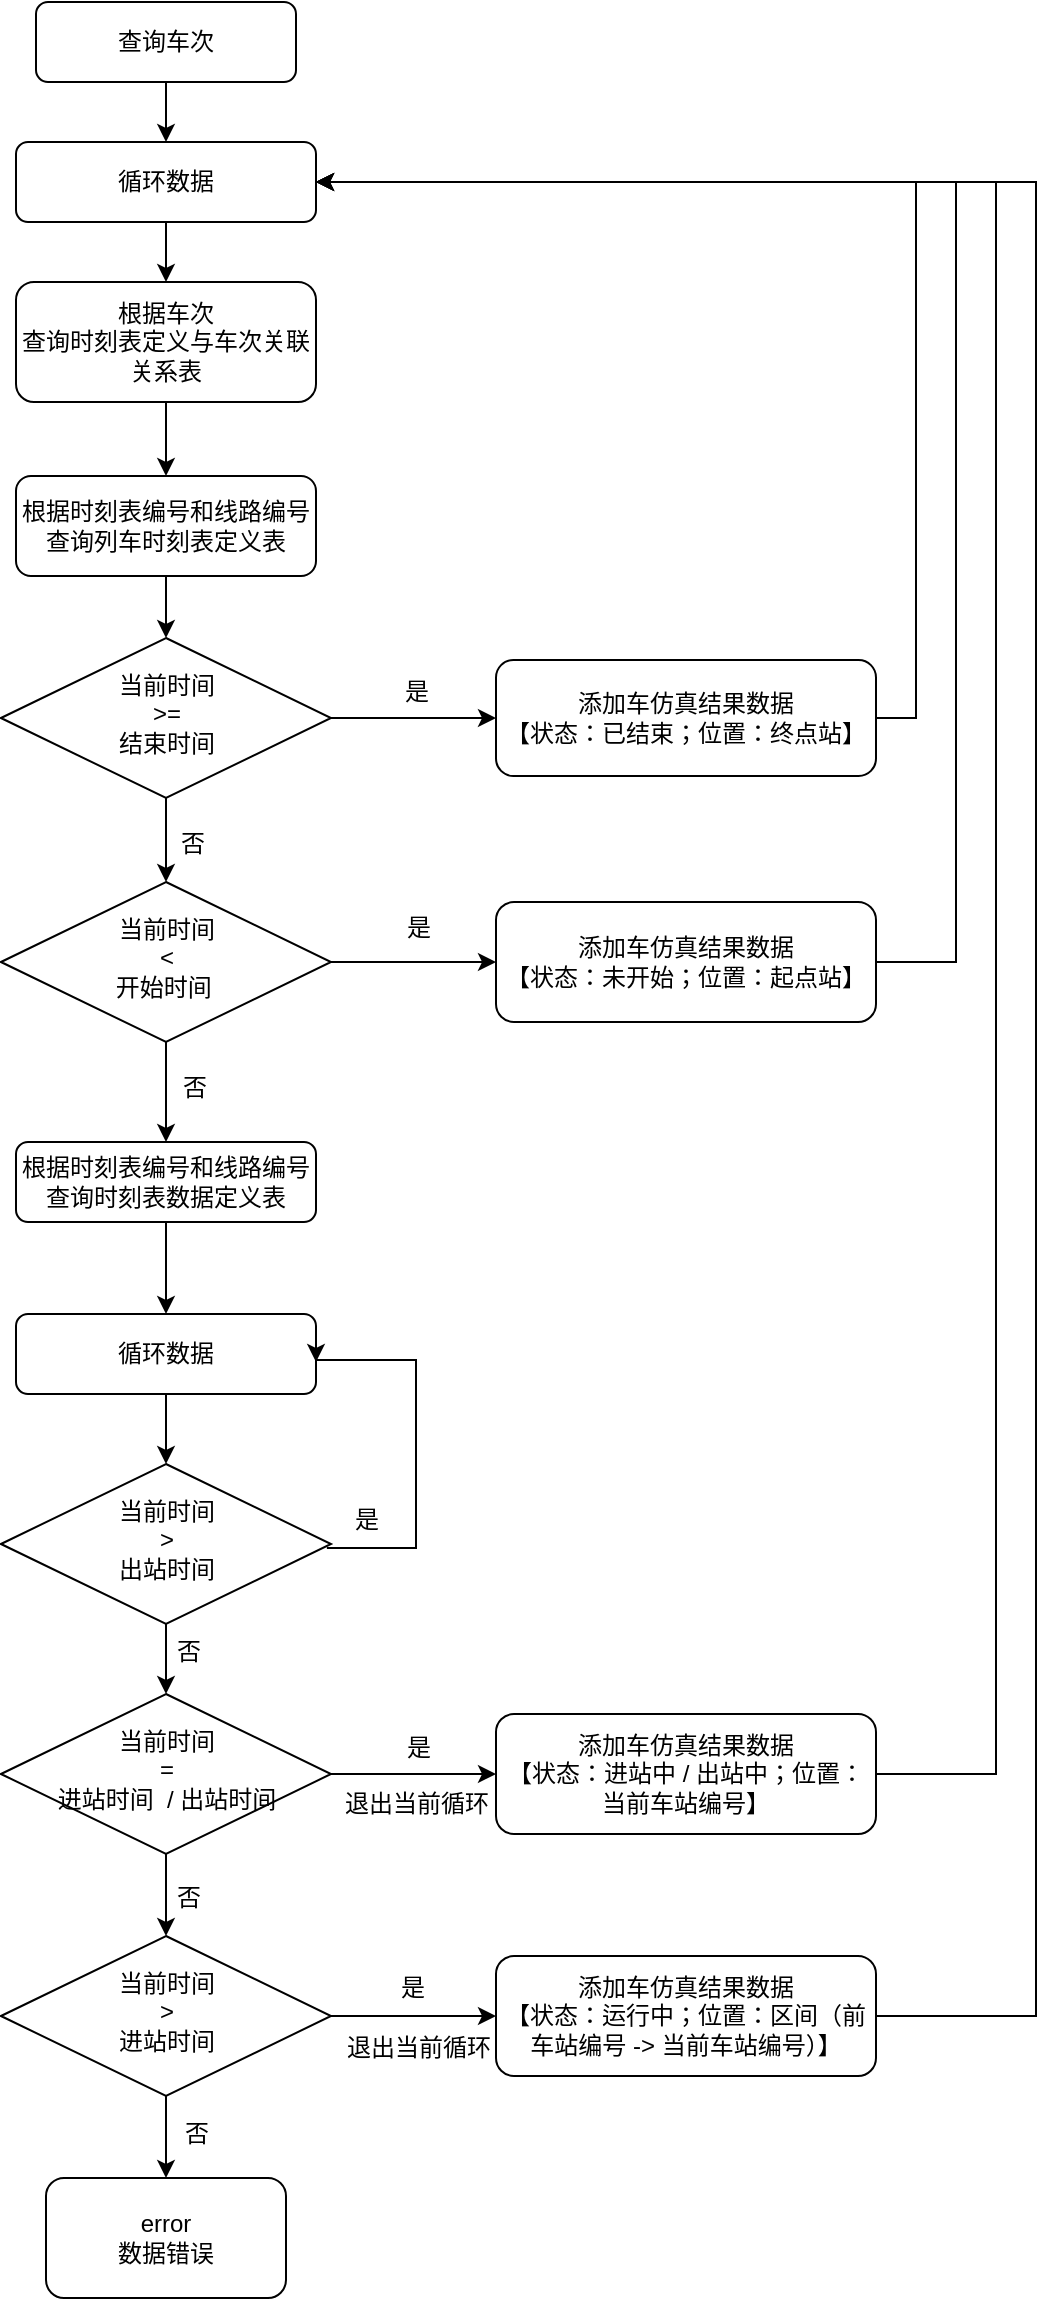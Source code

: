 <mxfile version="23.0.2" type="github">
  <diagram id="C5RBs43oDa-KdzZeNtuy" name="Page-1">
    <mxGraphModel dx="1144" dy="751" grid="1" gridSize="10" guides="1" tooltips="1" connect="1" arrows="1" fold="1" page="1" pageScale="1" pageWidth="1654" pageHeight="2336" math="0" shadow="0">
      <root>
        <mxCell id="WIyWlLk6GJQsqaUBKTNV-0" />
        <mxCell id="WIyWlLk6GJQsqaUBKTNV-1" parent="WIyWlLk6GJQsqaUBKTNV-0" />
        <mxCell id="EsSN8f5Hce0QhLabwmTy-6" style="edgeStyle=orthogonalEdgeStyle;rounded=0;orthogonalLoop=1;jettySize=auto;html=1;exitX=0.5;exitY=1;exitDx=0;exitDy=0;" edge="1" parent="WIyWlLk6GJQsqaUBKTNV-1" source="WIyWlLk6GJQsqaUBKTNV-3" target="EsSN8f5Hce0QhLabwmTy-5">
          <mxGeometry relative="1" as="geometry" />
        </mxCell>
        <mxCell id="WIyWlLk6GJQsqaUBKTNV-3" value="查询车次&lt;br&gt;" style="rounded=1;whiteSpace=wrap;html=1;fontSize=12;glass=0;strokeWidth=1;shadow=0;" parent="WIyWlLk6GJQsqaUBKTNV-1" vertex="1">
          <mxGeometry x="170" y="50" width="130" height="40" as="geometry" />
        </mxCell>
        <mxCell id="EsSN8f5Hce0QhLabwmTy-13" style="edgeStyle=orthogonalEdgeStyle;rounded=0;orthogonalLoop=1;jettySize=auto;html=1;entryX=0.5;entryY=0;entryDx=0;entryDy=0;" edge="1" parent="WIyWlLk6GJQsqaUBKTNV-1" source="EsSN8f5Hce0QhLabwmTy-0" target="EsSN8f5Hce0QhLabwmTy-4">
          <mxGeometry relative="1" as="geometry" />
        </mxCell>
        <mxCell id="EsSN8f5Hce0QhLabwmTy-0" value="根据车次&lt;br&gt;查询时刻表定义与车次关联关系表" style="rounded=1;whiteSpace=wrap;html=1;" vertex="1" parent="WIyWlLk6GJQsqaUBKTNV-1">
          <mxGeometry x="160" y="190" width="150" height="60" as="geometry" />
        </mxCell>
        <mxCell id="EsSN8f5Hce0QhLabwmTy-31" style="edgeStyle=orthogonalEdgeStyle;rounded=0;orthogonalLoop=1;jettySize=auto;html=1;entryX=0.5;entryY=0;entryDx=0;entryDy=0;" edge="1" parent="WIyWlLk6GJQsqaUBKTNV-1" source="EsSN8f5Hce0QhLabwmTy-2" target="EsSN8f5Hce0QhLabwmTy-3">
          <mxGeometry relative="1" as="geometry" />
        </mxCell>
        <mxCell id="EsSN8f5Hce0QhLabwmTy-2" value="根据时刻表编号和线路编号查询时刻表数据定义表" style="rounded=1;whiteSpace=wrap;html=1;" vertex="1" parent="WIyWlLk6GJQsqaUBKTNV-1">
          <mxGeometry x="160" y="620" width="150" height="40" as="geometry" />
        </mxCell>
        <mxCell id="EsSN8f5Hce0QhLabwmTy-32" style="edgeStyle=orthogonalEdgeStyle;rounded=0;orthogonalLoop=1;jettySize=auto;html=1;entryX=0.5;entryY=0;entryDx=0;entryDy=0;" edge="1" parent="WIyWlLk6GJQsqaUBKTNV-1" source="EsSN8f5Hce0QhLabwmTy-3" target="EsSN8f5Hce0QhLabwmTy-27">
          <mxGeometry relative="1" as="geometry" />
        </mxCell>
        <mxCell id="EsSN8f5Hce0QhLabwmTy-3" value="循环数据" style="rounded=1;whiteSpace=wrap;html=1;" vertex="1" parent="WIyWlLk6GJQsqaUBKTNV-1">
          <mxGeometry x="160" y="706" width="150" height="40" as="geometry" />
        </mxCell>
        <mxCell id="EsSN8f5Hce0QhLabwmTy-14" value="" style="edgeStyle=orthogonalEdgeStyle;rounded=0;orthogonalLoop=1;jettySize=auto;html=1;" edge="1" parent="WIyWlLk6GJQsqaUBKTNV-1" source="EsSN8f5Hce0QhLabwmTy-4" target="EsSN8f5Hce0QhLabwmTy-8">
          <mxGeometry relative="1" as="geometry" />
        </mxCell>
        <mxCell id="EsSN8f5Hce0QhLabwmTy-4" value="根据时刻表编号和线路编号查询列车时刻表定义表" style="rounded=1;whiteSpace=wrap;html=1;" vertex="1" parent="WIyWlLk6GJQsqaUBKTNV-1">
          <mxGeometry x="160" y="287" width="150" height="50" as="geometry" />
        </mxCell>
        <mxCell id="EsSN8f5Hce0QhLabwmTy-7" style="edgeStyle=orthogonalEdgeStyle;rounded=0;orthogonalLoop=1;jettySize=auto;html=1;exitX=0.5;exitY=1;exitDx=0;exitDy=0;entryX=0.5;entryY=0;entryDx=0;entryDy=0;" edge="1" parent="WIyWlLk6GJQsqaUBKTNV-1" source="EsSN8f5Hce0QhLabwmTy-5" target="EsSN8f5Hce0QhLabwmTy-0">
          <mxGeometry relative="1" as="geometry" />
        </mxCell>
        <mxCell id="EsSN8f5Hce0QhLabwmTy-5" value="循环数据" style="rounded=1;whiteSpace=wrap;html=1;" vertex="1" parent="WIyWlLk6GJQsqaUBKTNV-1">
          <mxGeometry x="160" y="120" width="150" height="40" as="geometry" />
        </mxCell>
        <mxCell id="EsSN8f5Hce0QhLabwmTy-15" style="edgeStyle=orthogonalEdgeStyle;rounded=0;orthogonalLoop=1;jettySize=auto;html=1;entryX=0;entryY=0.5;entryDx=0;entryDy=0;" edge="1" parent="WIyWlLk6GJQsqaUBKTNV-1" source="EsSN8f5Hce0QhLabwmTy-8" target="EsSN8f5Hce0QhLabwmTy-9">
          <mxGeometry relative="1" as="geometry" />
        </mxCell>
        <mxCell id="EsSN8f5Hce0QhLabwmTy-18" style="edgeStyle=orthogonalEdgeStyle;rounded=0;orthogonalLoop=1;jettySize=auto;html=1;entryX=0.5;entryY=0;entryDx=0;entryDy=0;" edge="1" parent="WIyWlLk6GJQsqaUBKTNV-1" source="EsSN8f5Hce0QhLabwmTy-8" target="EsSN8f5Hce0QhLabwmTy-17">
          <mxGeometry relative="1" as="geometry" />
        </mxCell>
        <mxCell id="EsSN8f5Hce0QhLabwmTy-8" value="当前时间 &lt;br&gt;&amp;gt;=&lt;br&gt;结束时间" style="rhombus;whiteSpace=wrap;html=1;shadow=0;fontFamily=Helvetica;fontSize=12;align=center;strokeWidth=1;spacing=6;spacingTop=-4;" vertex="1" parent="WIyWlLk6GJQsqaUBKTNV-1">
          <mxGeometry x="152.5" y="368" width="165" height="80" as="geometry" />
        </mxCell>
        <mxCell id="EsSN8f5Hce0QhLabwmTy-24" style="edgeStyle=orthogonalEdgeStyle;rounded=0;orthogonalLoop=1;jettySize=auto;html=1;entryX=1;entryY=0.5;entryDx=0;entryDy=0;" edge="1" parent="WIyWlLk6GJQsqaUBKTNV-1" source="EsSN8f5Hce0QhLabwmTy-9" target="EsSN8f5Hce0QhLabwmTy-5">
          <mxGeometry relative="1" as="geometry">
            <Array as="points">
              <mxPoint x="610" y="408" />
              <mxPoint x="610" y="140" />
            </Array>
          </mxGeometry>
        </mxCell>
        <mxCell id="EsSN8f5Hce0QhLabwmTy-9" value="添加车仿真结果数据&lt;br style=&quot;border-color: var(--border-color);&quot;&gt;【状态：已结束；位置：终点站】" style="rounded=1;whiteSpace=wrap;html=1;" vertex="1" parent="WIyWlLk6GJQsqaUBKTNV-1">
          <mxGeometry x="400" y="379" width="190" height="58" as="geometry" />
        </mxCell>
        <mxCell id="EsSN8f5Hce0QhLabwmTy-16" value="是" style="text;html=1;align=center;verticalAlign=middle;resizable=0;points=[];autosize=1;strokeColor=none;fillColor=none;" vertex="1" parent="WIyWlLk6GJQsqaUBKTNV-1">
          <mxGeometry x="340" y="380" width="40" height="30" as="geometry" />
        </mxCell>
        <mxCell id="EsSN8f5Hce0QhLabwmTy-21" style="edgeStyle=orthogonalEdgeStyle;rounded=0;orthogonalLoop=1;jettySize=auto;html=1;entryX=0;entryY=0.5;entryDx=0;entryDy=0;" edge="1" parent="WIyWlLk6GJQsqaUBKTNV-1" source="EsSN8f5Hce0QhLabwmTy-17" target="EsSN8f5Hce0QhLabwmTy-20">
          <mxGeometry relative="1" as="geometry" />
        </mxCell>
        <mxCell id="EsSN8f5Hce0QhLabwmTy-30" style="edgeStyle=orthogonalEdgeStyle;rounded=0;orthogonalLoop=1;jettySize=auto;html=1;entryX=0.5;entryY=0;entryDx=0;entryDy=0;" edge="1" parent="WIyWlLk6GJQsqaUBKTNV-1" source="EsSN8f5Hce0QhLabwmTy-17" target="EsSN8f5Hce0QhLabwmTy-2">
          <mxGeometry relative="1" as="geometry" />
        </mxCell>
        <mxCell id="EsSN8f5Hce0QhLabwmTy-17" value="当前时间 &lt;br&gt;&amp;lt;&lt;br&gt;开始时间&amp;nbsp;" style="rhombus;whiteSpace=wrap;html=1;shadow=0;fontFamily=Helvetica;fontSize=12;align=center;strokeWidth=1;spacing=6;spacingTop=-4;" vertex="1" parent="WIyWlLk6GJQsqaUBKTNV-1">
          <mxGeometry x="152.5" y="490" width="165" height="80" as="geometry" />
        </mxCell>
        <mxCell id="EsSN8f5Hce0QhLabwmTy-19" value="否" style="text;html=1;align=center;verticalAlign=middle;resizable=0;points=[];autosize=1;strokeColor=none;fillColor=none;" vertex="1" parent="WIyWlLk6GJQsqaUBKTNV-1">
          <mxGeometry x="228" y="456" width="40" height="30" as="geometry" />
        </mxCell>
        <mxCell id="EsSN8f5Hce0QhLabwmTy-23" style="edgeStyle=orthogonalEdgeStyle;rounded=0;orthogonalLoop=1;jettySize=auto;html=1;entryX=1;entryY=0.5;entryDx=0;entryDy=0;" edge="1" parent="WIyWlLk6GJQsqaUBKTNV-1" source="EsSN8f5Hce0QhLabwmTy-20" target="EsSN8f5Hce0QhLabwmTy-5">
          <mxGeometry relative="1" as="geometry">
            <mxPoint x="320" y="130" as="targetPoint" />
            <Array as="points">
              <mxPoint x="630" y="530" />
              <mxPoint x="630" y="140" />
            </Array>
          </mxGeometry>
        </mxCell>
        <mxCell id="EsSN8f5Hce0QhLabwmTy-20" value="添加车仿真结果数据&lt;br style=&quot;border-color: var(--border-color);&quot;&gt;【状态：未开始；位置：起点站】" style="rounded=1;whiteSpace=wrap;html=1;" vertex="1" parent="WIyWlLk6GJQsqaUBKTNV-1">
          <mxGeometry x="400" y="500" width="190" height="60" as="geometry" />
        </mxCell>
        <mxCell id="EsSN8f5Hce0QhLabwmTy-22" value="是" style="text;html=1;align=center;verticalAlign=middle;resizable=0;points=[];autosize=1;strokeColor=none;fillColor=none;" vertex="1" parent="WIyWlLk6GJQsqaUBKTNV-1">
          <mxGeometry x="341" y="498" width="40" height="30" as="geometry" />
        </mxCell>
        <mxCell id="EsSN8f5Hce0QhLabwmTy-26" value="否" style="text;html=1;align=center;verticalAlign=middle;resizable=0;points=[];autosize=1;strokeColor=none;fillColor=none;" vertex="1" parent="WIyWlLk6GJQsqaUBKTNV-1">
          <mxGeometry x="229" y="577.5" width="40" height="30" as="geometry" />
        </mxCell>
        <mxCell id="EsSN8f5Hce0QhLabwmTy-33" style="edgeStyle=orthogonalEdgeStyle;rounded=0;orthogonalLoop=1;jettySize=auto;html=1;" edge="1" parent="WIyWlLk6GJQsqaUBKTNV-1">
          <mxGeometry relative="1" as="geometry">
            <mxPoint x="315.438" y="823" as="sourcePoint" />
            <mxPoint x="310" y="730" as="targetPoint" />
            <Array as="points">
              <mxPoint x="360" y="823" />
              <mxPoint x="360" y="729" />
              <mxPoint x="310" y="729" />
            </Array>
          </mxGeometry>
        </mxCell>
        <mxCell id="EsSN8f5Hce0QhLabwmTy-36" style="edgeStyle=orthogonalEdgeStyle;rounded=0;orthogonalLoop=1;jettySize=auto;html=1;entryX=0.5;entryY=0;entryDx=0;entryDy=0;" edge="1" parent="WIyWlLk6GJQsqaUBKTNV-1" source="EsSN8f5Hce0QhLabwmTy-27" target="EsSN8f5Hce0QhLabwmTy-35">
          <mxGeometry relative="1" as="geometry" />
        </mxCell>
        <mxCell id="EsSN8f5Hce0QhLabwmTy-27" value="当前时间 &lt;br&gt;&amp;gt;&lt;br&gt;出站时间" style="rhombus;whiteSpace=wrap;html=1;shadow=0;fontFamily=Helvetica;fontSize=12;align=center;strokeWidth=1;spacing=6;spacingTop=-4;" vertex="1" parent="WIyWlLk6GJQsqaUBKTNV-1">
          <mxGeometry x="152.5" y="781" width="165" height="80" as="geometry" />
        </mxCell>
        <mxCell id="EsSN8f5Hce0QhLabwmTy-34" value="是" style="text;html=1;align=center;verticalAlign=middle;resizable=0;points=[];autosize=1;strokeColor=none;fillColor=none;" vertex="1" parent="WIyWlLk6GJQsqaUBKTNV-1">
          <mxGeometry x="315" y="794" width="40" height="30" as="geometry" />
        </mxCell>
        <mxCell id="EsSN8f5Hce0QhLabwmTy-41" style="edgeStyle=orthogonalEdgeStyle;rounded=0;orthogonalLoop=1;jettySize=auto;html=1;entryX=0;entryY=0.5;entryDx=0;entryDy=0;" edge="1" parent="WIyWlLk6GJQsqaUBKTNV-1" source="EsSN8f5Hce0QhLabwmTy-35" target="EsSN8f5Hce0QhLabwmTy-38">
          <mxGeometry relative="1" as="geometry" />
        </mxCell>
        <mxCell id="EsSN8f5Hce0QhLabwmTy-44" style="edgeStyle=orthogonalEdgeStyle;rounded=0;orthogonalLoop=1;jettySize=auto;html=1;entryX=0.5;entryY=0;entryDx=0;entryDy=0;" edge="1" parent="WIyWlLk6GJQsqaUBKTNV-1" source="EsSN8f5Hce0QhLabwmTy-35" target="EsSN8f5Hce0QhLabwmTy-39">
          <mxGeometry relative="1" as="geometry" />
        </mxCell>
        <mxCell id="EsSN8f5Hce0QhLabwmTy-35" value="当前时间 &lt;br&gt;=&lt;br&gt;进站时间&amp;nbsp; / 出站时间" style="rhombus;whiteSpace=wrap;html=1;shadow=0;fontFamily=Helvetica;fontSize=12;align=center;strokeWidth=1;spacing=6;spacingTop=-4;" vertex="1" parent="WIyWlLk6GJQsqaUBKTNV-1">
          <mxGeometry x="152.5" y="896" width="165" height="80" as="geometry" />
        </mxCell>
        <mxCell id="EsSN8f5Hce0QhLabwmTy-37" value="否" style="text;html=1;align=center;verticalAlign=middle;resizable=0;points=[];autosize=1;strokeColor=none;fillColor=none;" vertex="1" parent="WIyWlLk6GJQsqaUBKTNV-1">
          <mxGeometry x="226" y="860" width="40" height="30" as="geometry" />
        </mxCell>
        <mxCell id="EsSN8f5Hce0QhLabwmTy-49" style="edgeStyle=orthogonalEdgeStyle;rounded=0;orthogonalLoop=1;jettySize=auto;html=1;entryX=1;entryY=0.5;entryDx=0;entryDy=0;" edge="1" parent="WIyWlLk6GJQsqaUBKTNV-1" source="EsSN8f5Hce0QhLabwmTy-38" target="EsSN8f5Hce0QhLabwmTy-5">
          <mxGeometry relative="1" as="geometry">
            <mxPoint x="610" y="310" as="targetPoint" />
            <Array as="points">
              <mxPoint x="650" y="936" />
              <mxPoint x="650" y="140" />
            </Array>
          </mxGeometry>
        </mxCell>
        <mxCell id="EsSN8f5Hce0QhLabwmTy-38" value="添加车仿真结果数据&lt;br style=&quot;border-color: var(--border-color);&quot;&gt;【状态：进站中 / 出站中；位置：当前车站编号】" style="rounded=1;whiteSpace=wrap;html=1;" vertex="1" parent="WIyWlLk6GJQsqaUBKTNV-1">
          <mxGeometry x="400" y="906" width="190" height="60" as="geometry" />
        </mxCell>
        <mxCell id="EsSN8f5Hce0QhLabwmTy-47" style="edgeStyle=orthogonalEdgeStyle;rounded=0;orthogonalLoop=1;jettySize=auto;html=1;entryX=0;entryY=0.5;entryDx=0;entryDy=0;" edge="1" parent="WIyWlLk6GJQsqaUBKTNV-1" source="EsSN8f5Hce0QhLabwmTy-39" target="EsSN8f5Hce0QhLabwmTy-43">
          <mxGeometry relative="1" as="geometry" />
        </mxCell>
        <mxCell id="EsSN8f5Hce0QhLabwmTy-53" style="edgeStyle=orthogonalEdgeStyle;rounded=0;orthogonalLoop=1;jettySize=auto;html=1;entryX=0.5;entryY=0;entryDx=0;entryDy=0;" edge="1" parent="WIyWlLk6GJQsqaUBKTNV-1" source="EsSN8f5Hce0QhLabwmTy-39" target="EsSN8f5Hce0QhLabwmTy-52">
          <mxGeometry relative="1" as="geometry" />
        </mxCell>
        <mxCell id="EsSN8f5Hce0QhLabwmTy-39" value="当前时间 &lt;br&gt;&amp;gt;&lt;br&gt;进站时间" style="rhombus;whiteSpace=wrap;html=1;shadow=0;fontFamily=Helvetica;fontSize=12;align=center;strokeWidth=1;spacing=6;spacingTop=-4;" vertex="1" parent="WIyWlLk6GJQsqaUBKTNV-1">
          <mxGeometry x="152.5" y="1017" width="165" height="80" as="geometry" />
        </mxCell>
        <mxCell id="EsSN8f5Hce0QhLabwmTy-42" value="是" style="text;html=1;align=center;verticalAlign=middle;resizable=0;points=[];autosize=1;strokeColor=none;fillColor=none;" vertex="1" parent="WIyWlLk6GJQsqaUBKTNV-1">
          <mxGeometry x="341" y="908" width="40" height="30" as="geometry" />
        </mxCell>
        <mxCell id="EsSN8f5Hce0QhLabwmTy-51" style="edgeStyle=orthogonalEdgeStyle;rounded=0;orthogonalLoop=1;jettySize=auto;html=1;entryX=1;entryY=0.5;entryDx=0;entryDy=0;" edge="1" parent="WIyWlLk6GJQsqaUBKTNV-1" source="EsSN8f5Hce0QhLabwmTy-43" target="EsSN8f5Hce0QhLabwmTy-5">
          <mxGeometry relative="1" as="geometry">
            <mxPoint x="700" y="620" as="targetPoint" />
            <Array as="points">
              <mxPoint x="670" y="1057" />
              <mxPoint x="670" y="140" />
            </Array>
          </mxGeometry>
        </mxCell>
        <mxCell id="EsSN8f5Hce0QhLabwmTy-43" value="添加车仿真结果数据&lt;br style=&quot;border-color: var(--border-color);&quot;&gt;【状态：运行中；位置：区间（前车站编号 -&amp;gt; 当前车站编号）】" style="rounded=1;whiteSpace=wrap;html=1;" vertex="1" parent="WIyWlLk6GJQsqaUBKTNV-1">
          <mxGeometry x="400" y="1027" width="190" height="60" as="geometry" />
        </mxCell>
        <mxCell id="EsSN8f5Hce0QhLabwmTy-45" value="否" style="text;html=1;align=center;verticalAlign=middle;resizable=0;points=[];autosize=1;strokeColor=none;fillColor=none;" vertex="1" parent="WIyWlLk6GJQsqaUBKTNV-1">
          <mxGeometry x="226" y="983" width="40" height="30" as="geometry" />
        </mxCell>
        <mxCell id="EsSN8f5Hce0QhLabwmTy-48" value="是" style="text;html=1;align=center;verticalAlign=middle;resizable=0;points=[];autosize=1;strokeColor=none;fillColor=none;" vertex="1" parent="WIyWlLk6GJQsqaUBKTNV-1">
          <mxGeometry x="338" y="1028" width="40" height="30" as="geometry" />
        </mxCell>
        <mxCell id="EsSN8f5Hce0QhLabwmTy-52" value="error&lt;br&gt;数据错误" style="rounded=1;whiteSpace=wrap;html=1;" vertex="1" parent="WIyWlLk6GJQsqaUBKTNV-1">
          <mxGeometry x="175" y="1138" width="120" height="60" as="geometry" />
        </mxCell>
        <mxCell id="EsSN8f5Hce0QhLabwmTy-54" value="否" style="text;html=1;align=center;verticalAlign=middle;resizable=0;points=[];autosize=1;strokeColor=none;fillColor=none;" vertex="1" parent="WIyWlLk6GJQsqaUBKTNV-1">
          <mxGeometry x="230" y="1101" width="40" height="30" as="geometry" />
        </mxCell>
        <mxCell id="EsSN8f5Hce0QhLabwmTy-55" value="退出当前循环" style="text;html=1;align=center;verticalAlign=middle;resizable=0;points=[];autosize=1;strokeColor=none;fillColor=none;" vertex="1" parent="WIyWlLk6GJQsqaUBKTNV-1">
          <mxGeometry x="310" y="936" width="100" height="30" as="geometry" />
        </mxCell>
        <mxCell id="EsSN8f5Hce0QhLabwmTy-56" value="退出当前循环" style="text;html=1;align=center;verticalAlign=middle;resizable=0;points=[];autosize=1;strokeColor=none;fillColor=none;" vertex="1" parent="WIyWlLk6GJQsqaUBKTNV-1">
          <mxGeometry x="311" y="1058" width="100" height="30" as="geometry" />
        </mxCell>
      </root>
    </mxGraphModel>
  </diagram>
</mxfile>
